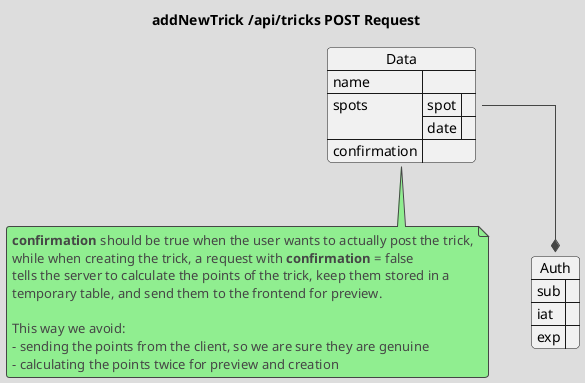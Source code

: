 @startuml addNewTrick-Request
!theme toy
skinparam linetype ortho
title "addNewTrick /api/tricks POST Request"

json Data {
    "name": "",
    "spots": [
        {
            "spot": "",
            "date": ""
        }
    ],
    ' **confirmation** should be true when the user wants to actually post the trick,
    ' while when creating the trick, a request with **confirmation** = false 
    ' tells the server to calculate the points of the trick, keep them stored in a 
    ' temporary table, and send them to the frontend for preview.
    '
    ' This way we avoid:
    ' - sending the points from the client, so we are sure they are genuine
    ' - calculating the points twice for preview and creation
    "confirmation": ""
}

note bottom of Data
    **confirmation** should be true when the user wants to actually post the trick,
    while when creating the trick, a request with **confirmation** = false 
    tells the server to calculate the points of the trick, keep them stored in a 
    temporary table, and send them to the frontend for preview.
    
    This way we avoid:
    - sending the points from the client, so we are sure they are genuine
    - calculating the points twice for preview and creation
end note

json Auth {
    "sub": "",
    "iat": "",
    "exp": ""
}

Data --* Auth
@enduml
@startuml addNewTrick-Response
!theme toy
skinparam linetype ortho
title "addNewTrick /api/tricks POST Response"

json Data  {
    "points": ""
}
@enduml

